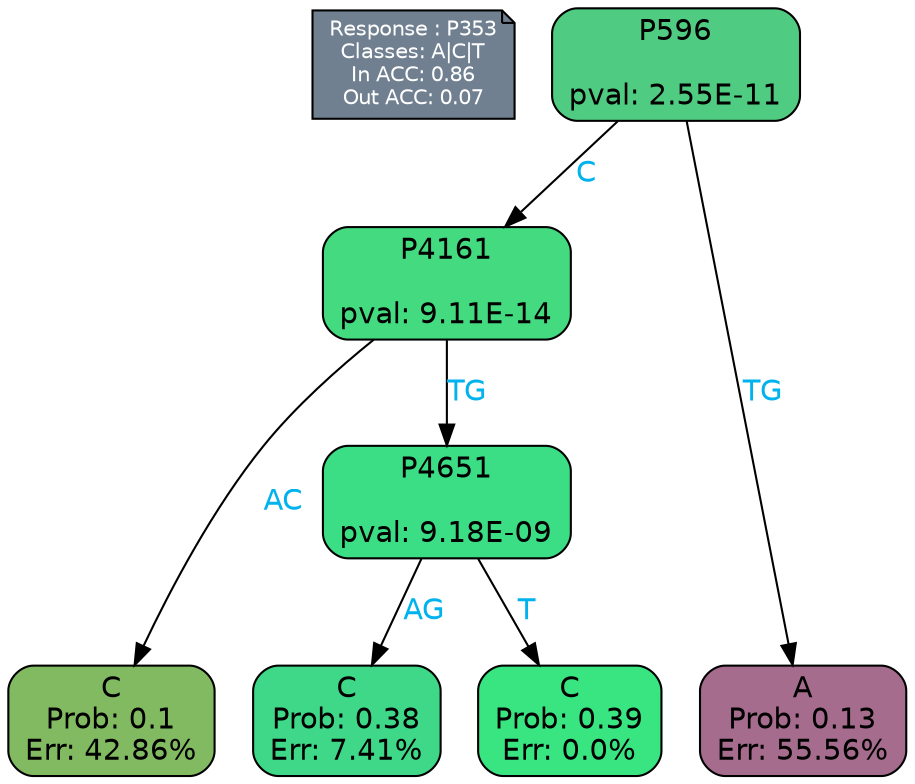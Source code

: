 digraph Tree {
node [shape=box, style="filled, rounded", color="black", fontname=helvetica] ;
graph [ranksep=equally, splines=polylines, bgcolor=transparent, dpi=600] ;
edge [fontname=helvetica] ;
LEGEND [label="Response : P353
Classes: A|C|T
In ACC: 0.86
Out ACC: 0.07
",shape=note,align=left,style=filled,fillcolor="slategray",fontcolor="white",fontsize=10];1 [label="P596

pval: 2.55E-11", fillcolor="#50cc82"] ;
2 [label="P4161

pval: 9.11E-14", fillcolor="#43da80"] ;
3 [label="C
Prob: 0.1
Err: 42.86%", fillcolor="#82ba62"] ;
4 [label="P4651

pval: 9.18E-09", fillcolor="#3bde84"] ;
5 [label="C
Prob: 0.38
Err: 7.41%", fillcolor="#3ed888"] ;
6 [label="C
Prob: 0.39
Err: 0.0%", fillcolor="#39e581"] ;
7 [label="A
Prob: 0.13
Err: 55.56%", fillcolor="#a56c8d"] ;
1 -> 2 [label="C",fontcolor=deepskyblue2] ;
1 -> 7 [label="TG",fontcolor=deepskyblue2] ;
2 -> 3 [label="AC",fontcolor=deepskyblue2] ;
2 -> 4 [label="TG",fontcolor=deepskyblue2] ;
4 -> 5 [label="AG",fontcolor=deepskyblue2] ;
4 -> 6 [label="T",fontcolor=deepskyblue2] ;
{rank = same; 3;5;6;7;}{rank = same; LEGEND;1;}}